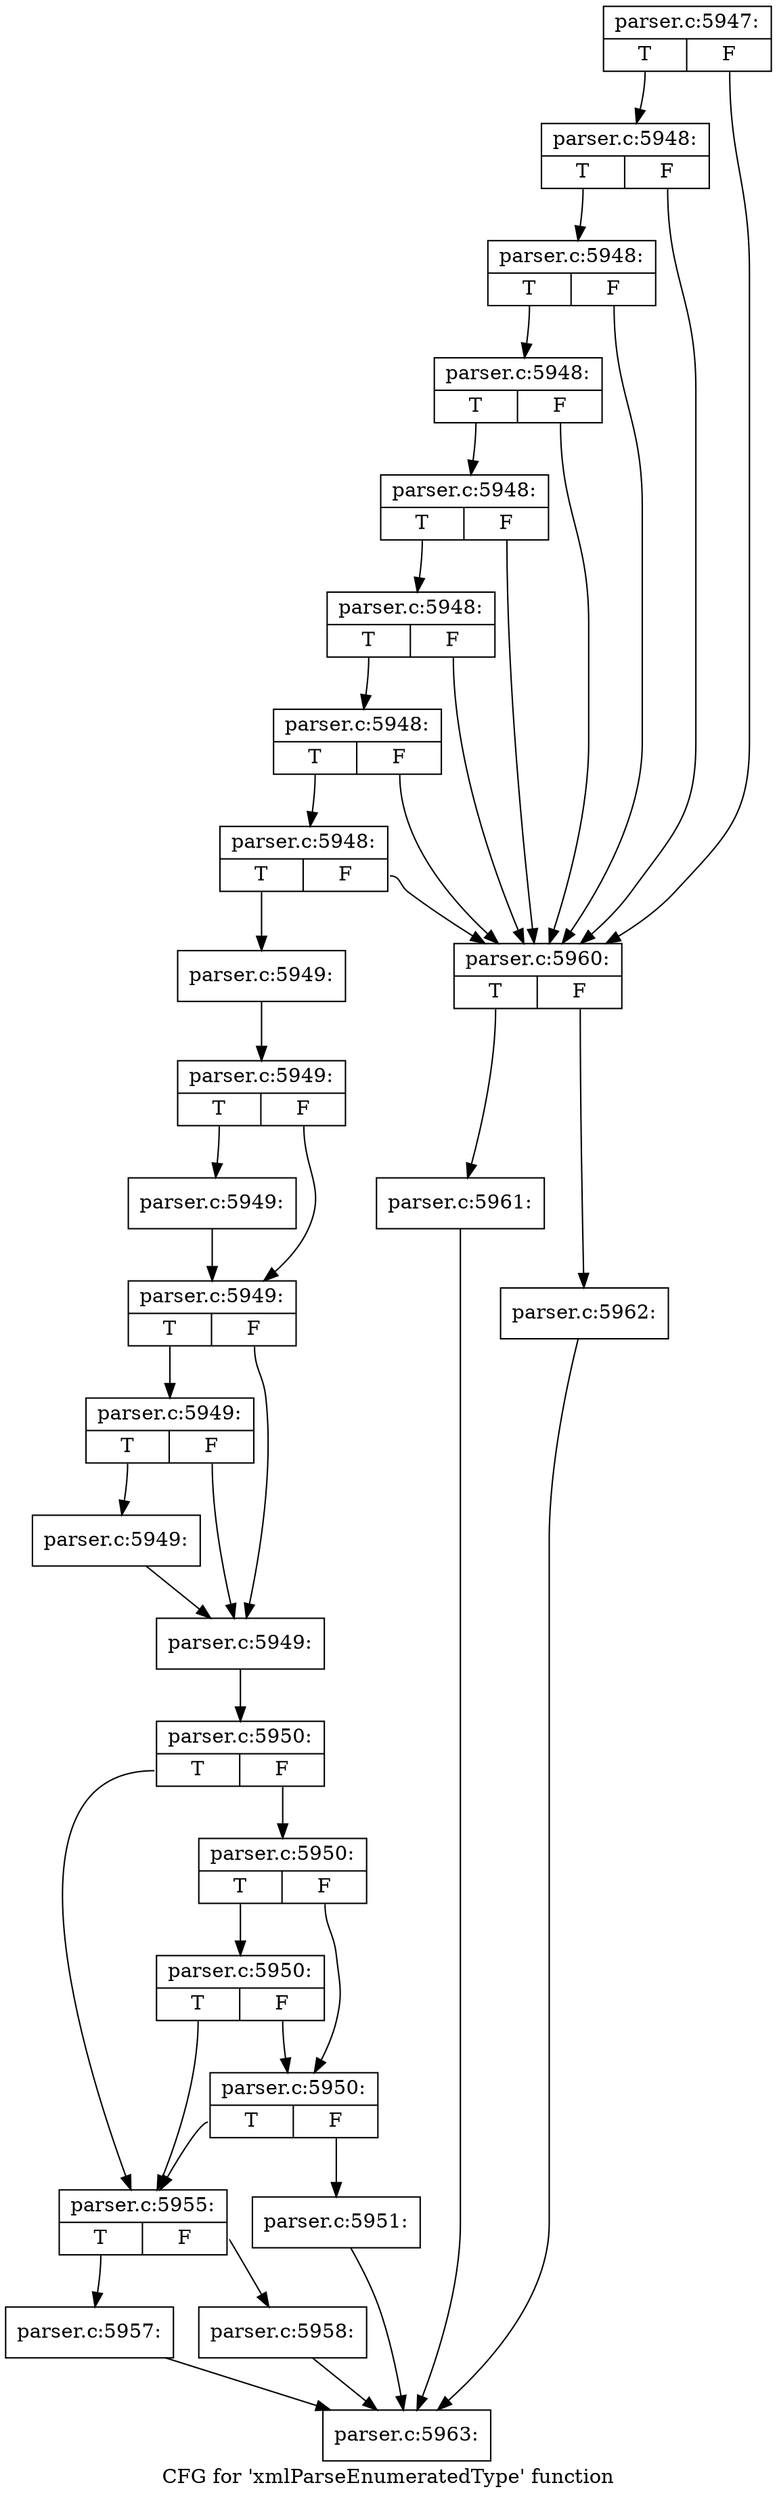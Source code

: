 digraph "CFG for 'xmlParseEnumeratedType' function" {
	label="CFG for 'xmlParseEnumeratedType' function";

	Node0x5a90a00 [shape=record,label="{parser.c:5947:|{<s0>T|<s1>F}}"];
	Node0x5a90a00:s0 -> Node0x5a9a040;
	Node0x5a90a00:s1 -> Node0x5a90790;
	Node0x5a9a040 [shape=record,label="{parser.c:5948:|{<s0>T|<s1>F}}"];
	Node0x5a9a040:s0 -> Node0x5a909a0;
	Node0x5a9a040:s1 -> Node0x5a90790;
	Node0x5a909a0 [shape=record,label="{parser.c:5948:|{<s0>T|<s1>F}}"];
	Node0x5a909a0:s0 -> Node0x5a90950;
	Node0x5a909a0:s1 -> Node0x5a90790;
	Node0x5a90950 [shape=record,label="{parser.c:5948:|{<s0>T|<s1>F}}"];
	Node0x5a90950:s0 -> Node0x5a90900;
	Node0x5a90950:s1 -> Node0x5a90790;
	Node0x5a90900 [shape=record,label="{parser.c:5948:|{<s0>T|<s1>F}}"];
	Node0x5a90900:s0 -> Node0x5a908b0;
	Node0x5a90900:s1 -> Node0x5a90790;
	Node0x5a908b0 [shape=record,label="{parser.c:5948:|{<s0>T|<s1>F}}"];
	Node0x5a908b0:s0 -> Node0x5a90860;
	Node0x5a908b0:s1 -> Node0x5a90790;
	Node0x5a90860 [shape=record,label="{parser.c:5948:|{<s0>T|<s1>F}}"];
	Node0x5a90860:s0 -> Node0x5a907e0;
	Node0x5a90860:s1 -> Node0x5a90790;
	Node0x5a907e0 [shape=record,label="{parser.c:5948:|{<s0>T|<s1>F}}"];
	Node0x5a907e0:s0 -> Node0x5a90740;
	Node0x5a907e0:s1 -> Node0x5a90790;
	Node0x5a90740 [shape=record,label="{parser.c:5949:}"];
	Node0x5a90740 -> Node0x5a9c830;
	Node0x5a9c830 [shape=record,label="{parser.c:5949:|{<s0>T|<s1>F}}"];
	Node0x5a9c830:s0 -> Node0x5a9d2a0;
	Node0x5a9c830:s1 -> Node0x5a9d2f0;
	Node0x5a9d2a0 [shape=record,label="{parser.c:5949:}"];
	Node0x5a9d2a0 -> Node0x5a9d2f0;
	Node0x5a9d2f0 [shape=record,label="{parser.c:5949:|{<s0>T|<s1>F}}"];
	Node0x5a9d2f0:s0 -> Node0x5a9d9d0;
	Node0x5a9d2f0:s1 -> Node0x5a9d980;
	Node0x5a9d9d0 [shape=record,label="{parser.c:5949:|{<s0>T|<s1>F}}"];
	Node0x5a9d9d0:s0 -> Node0x5a9d930;
	Node0x5a9d9d0:s1 -> Node0x5a9d980;
	Node0x5a9d930 [shape=record,label="{parser.c:5949:}"];
	Node0x5a9d930 -> Node0x5a9d980;
	Node0x5a9d980 [shape=record,label="{parser.c:5949:}"];
	Node0x5a9d980 -> Node0x5a9c790;
	Node0x5a9c790 [shape=record,label="{parser.c:5950:|{<s0>T|<s1>F}}"];
	Node0x5a9c790:s0 -> Node0x5a9e440;
	Node0x5a9c790:s1 -> Node0x5a9e510;
	Node0x5a9e510 [shape=record,label="{parser.c:5950:|{<s0>T|<s1>F}}"];
	Node0x5a9e510:s0 -> Node0x5a9e990;
	Node0x5a9e510:s1 -> Node0x5a9e490;
	Node0x5a9e990 [shape=record,label="{parser.c:5950:|{<s0>T|<s1>F}}"];
	Node0x5a9e990:s0 -> Node0x5a9e440;
	Node0x5a9e990:s1 -> Node0x5a9e490;
	Node0x5a9e490 [shape=record,label="{parser.c:5950:|{<s0>T|<s1>F}}"];
	Node0x5a9e490:s0 -> Node0x5a9e440;
	Node0x5a9e490:s1 -> Node0x5a9c7e0;
	Node0x5a9c7e0 [shape=record,label="{parser.c:5951:}"];
	Node0x5a9c7e0 -> Node0x5a90b70;
	Node0x5a9e440 [shape=record,label="{parser.c:5955:|{<s0>T|<s1>F}}"];
	Node0x5a9e440:s0 -> Node0x5aa0060;
	Node0x5a9e440:s1 -> Node0x5aa00b0;
	Node0x5aa0060 [shape=record,label="{parser.c:5957:}"];
	Node0x5aa0060 -> Node0x5a90b70;
	Node0x5aa00b0 [shape=record,label="{parser.c:5958:}"];
	Node0x5aa00b0 -> Node0x5a90b70;
	Node0x5a90790 [shape=record,label="{parser.c:5960:|{<s0>T|<s1>F}}"];
	Node0x5a90790:s0 -> Node0x5aa0a60;
	Node0x5a90790:s1 -> Node0x5aa0ab0;
	Node0x5aa0a60 [shape=record,label="{parser.c:5961:}"];
	Node0x5aa0a60 -> Node0x5a90b70;
	Node0x5aa0ab0 [shape=record,label="{parser.c:5962:}"];
	Node0x5aa0ab0 -> Node0x5a90b70;
	Node0x5a90b70 [shape=record,label="{parser.c:5963:}"];
}
